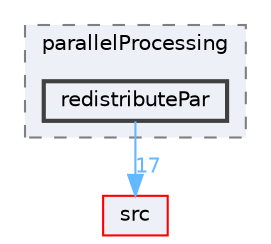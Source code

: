 digraph "applications/utilities/parallelProcessing/redistributePar"
{
 // LATEX_PDF_SIZE
  bgcolor="transparent";
  edge [fontname=Helvetica,fontsize=10,labelfontname=Helvetica,labelfontsize=10];
  node [fontname=Helvetica,fontsize=10,shape=box,height=0.2,width=0.4];
  compound=true
  subgraph clusterdir_ea396705c8562a6ce4df648befe2c681 {
    graph [ bgcolor="#edf0f7", pencolor="grey50", label="parallelProcessing", fontname=Helvetica,fontsize=10 style="filled,dashed", URL="dir_ea396705c8562a6ce4df648befe2c681.html",tooltip=""]
  dir_bb0f68acec01d67bb9bce8864da0b3ad [label="redistributePar", fillcolor="#edf0f7", color="grey25", style="filled,bold", URL="dir_bb0f68acec01d67bb9bce8864da0b3ad.html",tooltip=""];
  }
  dir_68267d1309a1af8e8297ef4c3efbcdba [label="src", fillcolor="#edf0f7", color="red", style="filled", URL="dir_68267d1309a1af8e8297ef4c3efbcdba.html",tooltip=""];
  dir_bb0f68acec01d67bb9bce8864da0b3ad->dir_68267d1309a1af8e8297ef4c3efbcdba [headlabel="17", labeldistance=1.5 headhref="dir_003263_003729.html" href="dir_003263_003729.html" color="steelblue1" fontcolor="steelblue1"];
}
